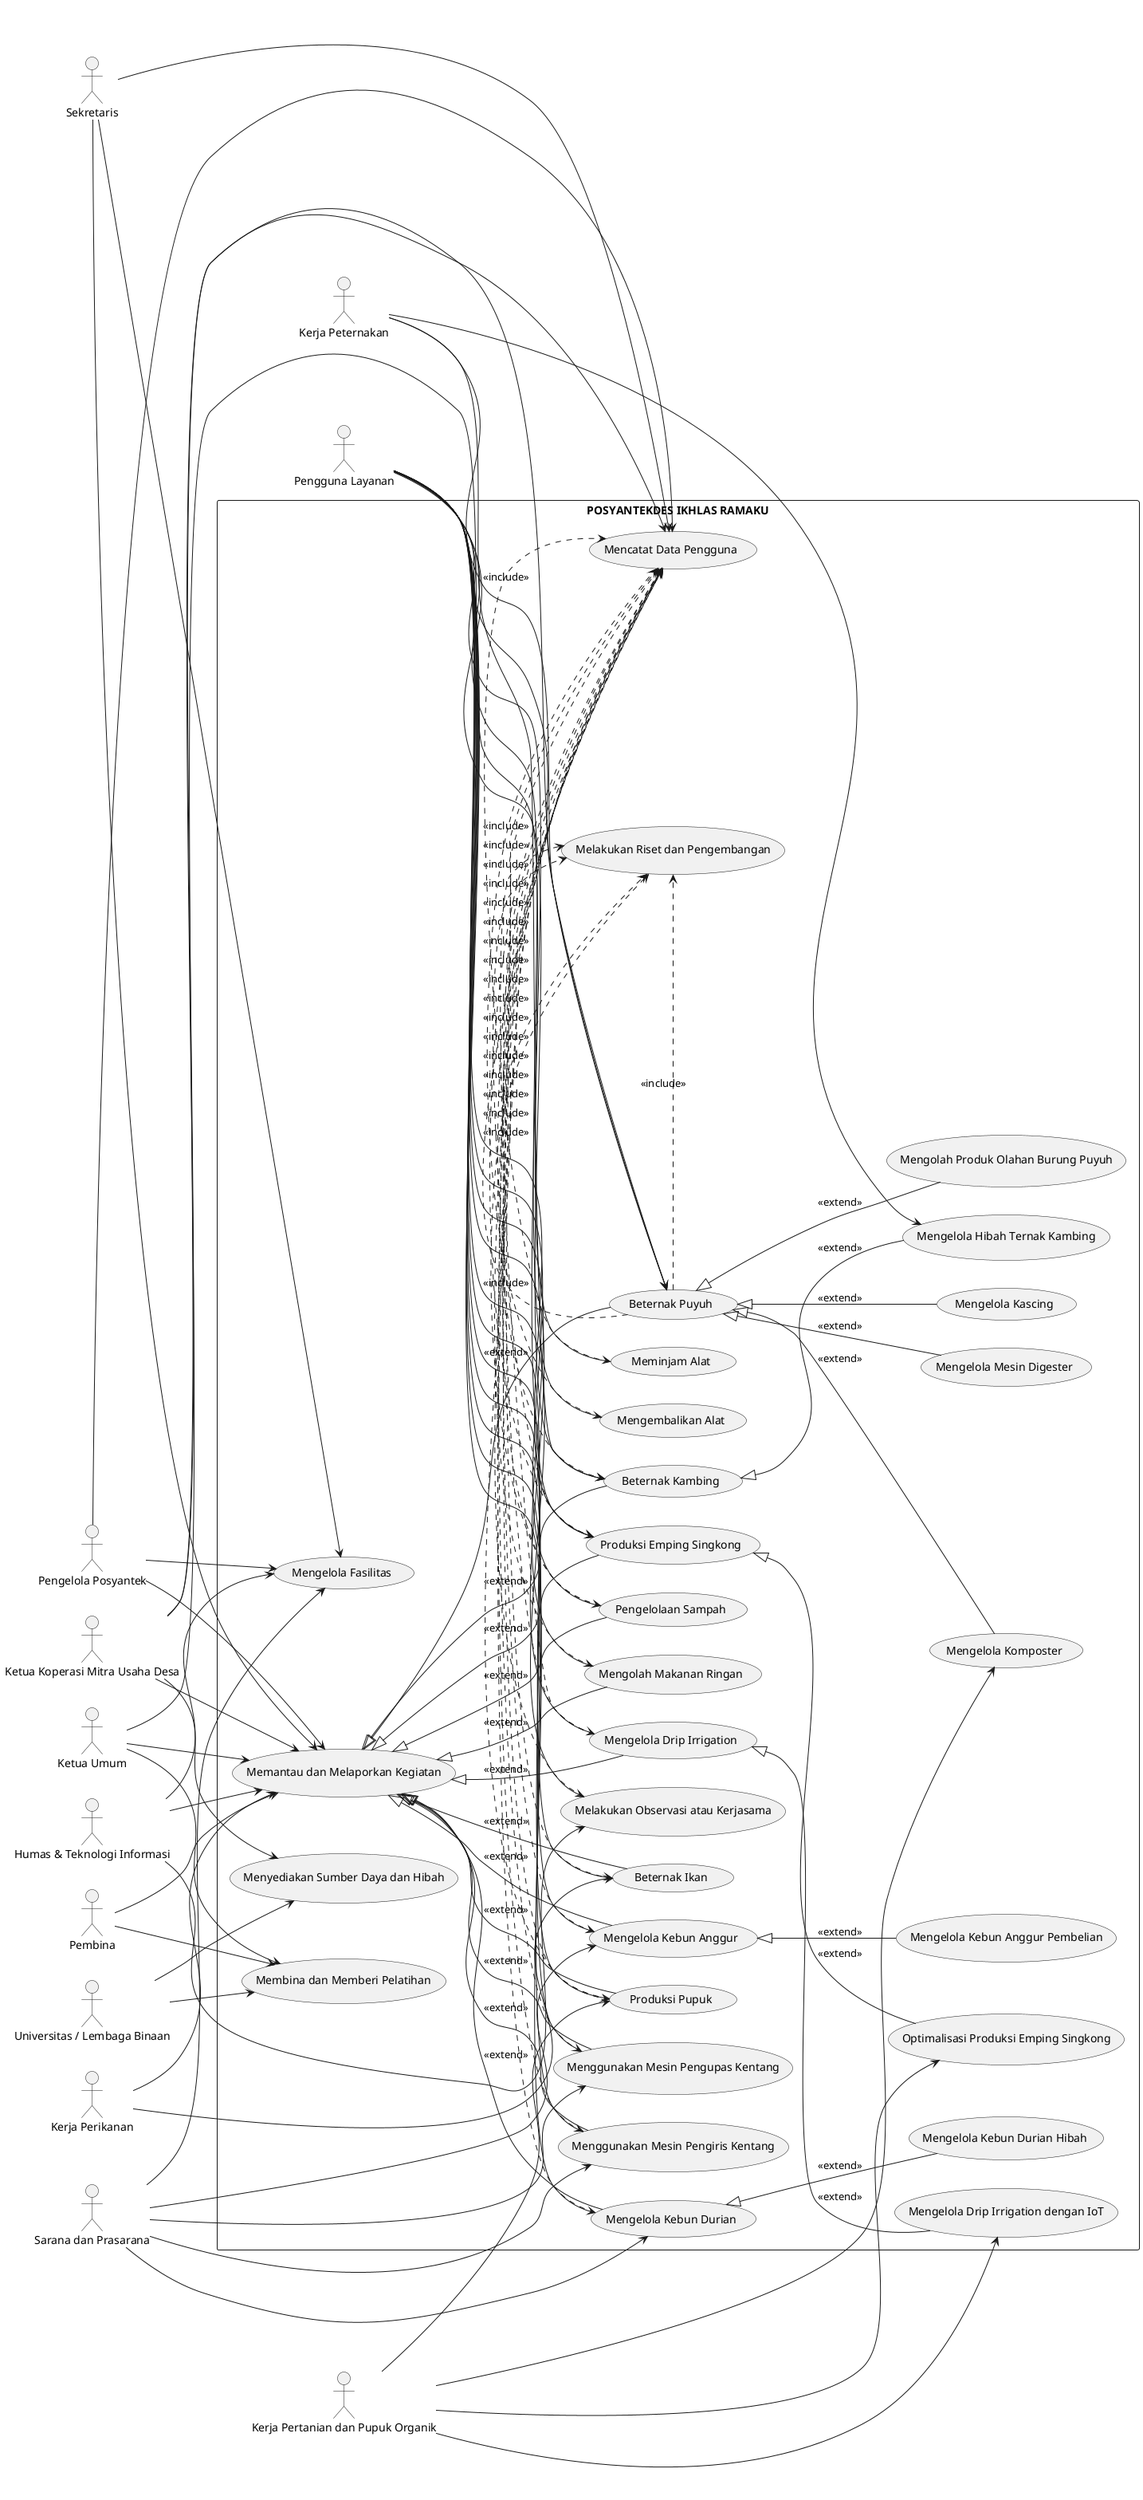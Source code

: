 @startuml
left to right direction
skinparam packageStyle rect

actor "Pengguna Layanan" as user
actor "Pengelola Posyantek" as admin
actor "Pembina" as mentor
actor "Universitas / Lembaga Binaan" as institution

actor "Ketua Umum" as chairperson
actor "Ketua Koperasi Mitra Usaha Desa" as cooperativeHead
actor "Sekretaris" as secretary
actor "Humas & Teknologi Informasi" as PRandIT
actor "Kerja Perikanan" as fishery
actor "Sarana dan Prasarana" as infrastructure
actor "Kerja Pertanian dan Pupuk Organik" as agriculture
actor "Kerja Peternakan" as livestock

package "POSYANTEKDES IKHLAS RAMAKU" {
    
    usecase "Menggunakan Mesin Pengupas Kentang" as UC1
    usecase "Menggunakan Mesin Pengiris Kentang" as UC2
    usecase "Produksi Emping Singkong" as UC3
    usecase "Beternak Puyuh" as UC4
    usecase "Mengelola Drip Irrigation" as UC5
    usecase "Beternak Kambing" as UC6
    usecase "Mengelola Kebun Durian" as UC7
    usecase "Mengelola Kebun Anggur" as UC8
    usecase "Beternak Ikan" as UC9
    usecase "Mengolah Makanan Ringan" as UC10
    usecase "Produksi Pupuk" as UC11
    usecase "Pengelolaan Sampah" as UC12

    usecase "Memantau dan Melaporkan Kegiatan" as UC13
    usecase "Membina dan Memberi Pelatihan" as UC14
    usecase "Menyediakan Sumber Daya dan Hibah" as UC15

    usecase "Mencatat Data Pengguna" as UC16
    usecase "Mengelola Fasilitas" as UC17
    usecase "Melakukan Riset dan Pengembangan" as UC18

    usecase "Meminjam Alat" as UC19
    usecase "Mengembalikan Alat" as UC20
    usecase "Melakukan Observasi atau Kerjasama" as UC21

    usecase "Optimalisasi Produksi Emping Singkong" as UC22
    usecase "Mengolah Produk Olahan Burung Puyuh" as UC23
    usecase "Mengelola Mesin Digester" as UC24
    usecase "Mengelola Komposter" as UC25
    usecase "Mengelola Kascing" as UC26
    usecase "Mengelola Drip Irrigation dengan IoT" as UC27
    usecase "Mengelola Hibah Ternak Kambing" as UC28
    usecase "Mengelola Kebun Durian Hibah" as UC29
    usecase "Mengelola Kebun Anggur Pembelian" as UC30
}

user --> UC1
user --> UC2
user --> UC3
user --> UC4
user --> UC5
user --> UC6
user --> UC7
user --> UC8
user --> UC9
user --> UC10
user --> UC11
user --> UC12
user --> UC19
user --> UC20
user --> UC21

admin --> UC13
admin --> UC16
admin --> UC17

UC1 .> UC16 : <<include>>
UC2 .> UC16 : <<include>>
UC3 .> UC16 : <<include>>
UC4 .> UC16 : <<include>>
UC5 .> UC16 : <<include>>
UC6 .> UC16 : <<include>>
UC7 .> UC16 : <<include>>
UC8 .> UC16 : <<include>>
UC9 .> UC16 : <<include>>
UC10 .> UC16 : <<include>>
UC11 .> UC16 : <<include>>
UC12 .> UC16 : <<include>>

UC3 .> UC18 : <<include>>
UC4 .> UC18 : <<include>>
UC5 .> UC18 : <<include>>
UC11 .> UC18 : <<include>>
UC12 .> UC18 : <<include>>

UC13 <|-- UC1 : <<extend>>
UC13 <|-- UC2 : <<extend>>
UC13 <|-- UC3 : <<extend>>
UC13 <|-- UC4 : <<extend>>
UC13 <|-- UC5 : <<extend>>
UC13 <|-- UC6 : <<extend>>
UC13 <|-- UC7 : <<extend>>
UC13 <|-- UC8 : <<extend>>
UC13 <|-- UC9 : <<extend>>
UC13 <|-- UC10 : <<extend>>
UC13 <|-- UC11 : <<extend>>
UC13 <|-- UC12 : <<extend>>

UC19 .> UC16 : <<include>>
UC20 .> UC16 : <<include>>
UC21 .> UC16 : <<include>>

mentor --> UC13
mentor --> UC14
institution --> UC15
institution --> UC14

chairperson --> UC13
chairperson --> UC14
chairperson --> UC16

cooperativeHead --> UC13
cooperativeHead --> UC15
cooperativeHead --> UC3
cooperativeHead --> UC4

secretary --> UC13
secretary --> UC16
secretary --> UC17

PRandIT --> UC13
PRandIT --> UC17
PRandIT --> UC21

fishery --> UC13
fishery --> UC9

infrastructure --> UC17
infrastructure --> UC1
infrastructure --> UC2
infrastructure --> UC7
infrastructure --> UC8

agriculture --> UC11
agriculture --> UC22
agriculture --> UC25
agriculture --> UC27

livestock --> UC4
livestock --> UC6
livestock --> UC28

UC3 <|-- UC22 : <<extend>>
UC4 <|-- UC23 : <<extend>>
UC4 <|-- UC24 : <<extend>>
UC4 <|-- UC25 : <<extend>>
UC4 <|-- UC26 : <<extend>>
UC5 <|-- UC27 : <<extend>>
UC6 <|-- UC28 : <<extend>>
UC7 <|-- UC29 : <<extend>>
UC8 <|-- UC30 : <<extend>>
@enduml
